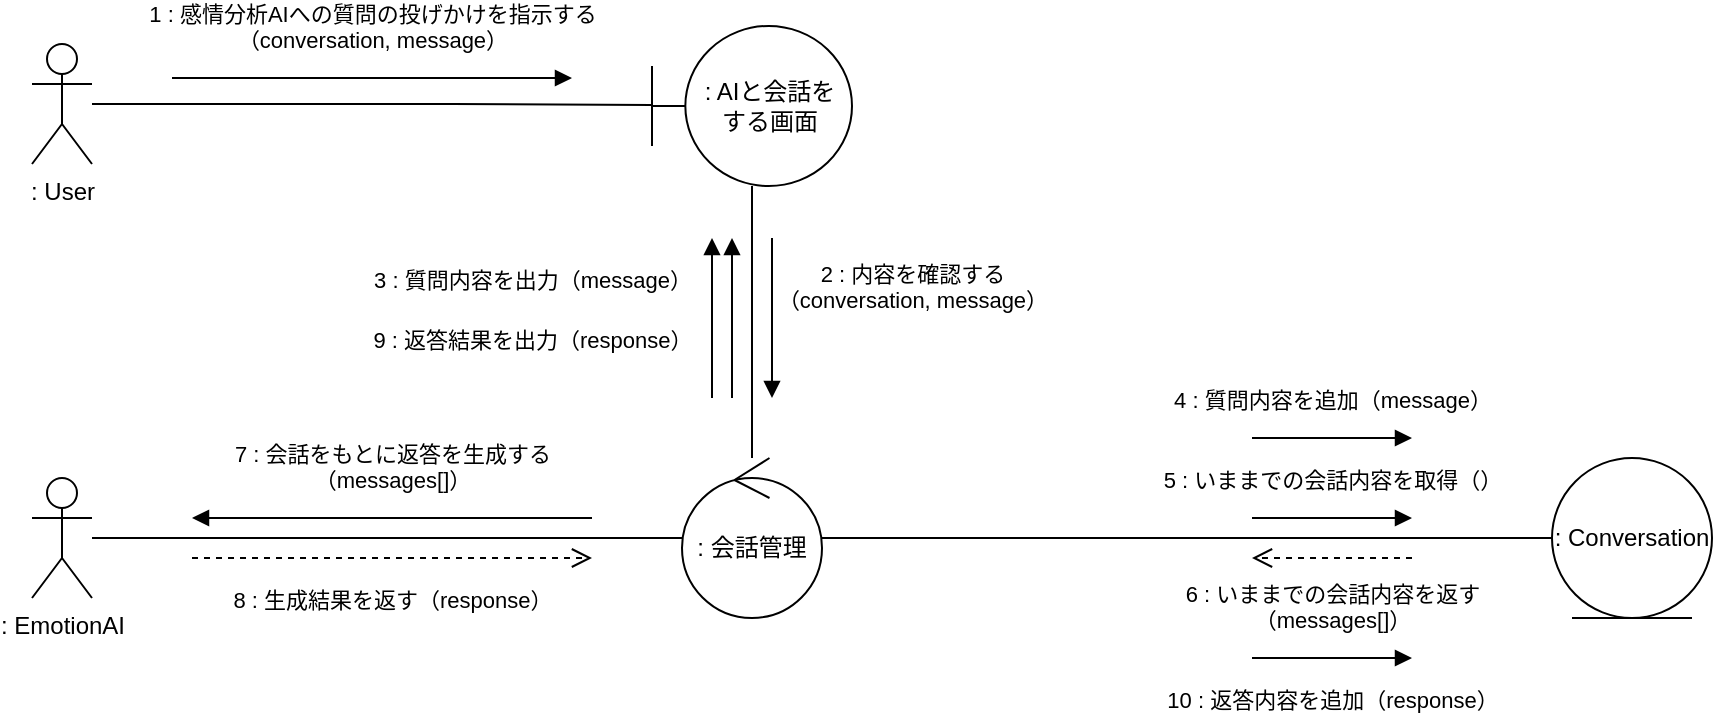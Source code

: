 <mxfile scale="5" border="10">
    <diagram id="mpP8sGz9FHktHrAXvyJB" name="ページ1">
        <mxGraphModel dx="1553" dy="1088" grid="1" gridSize="10" guides="1" tooltips="1" connect="1" arrows="1" fold="1" page="1" pageScale="1" pageWidth="1169" pageHeight="827" background="#ffffff" math="0" shadow="0">
            <root>
                <mxCell id="0"/>
                <mxCell id="1" parent="0"/>
                <mxCell id="52" style="edgeStyle=orthogonalEdgeStyle;html=1;entryX=-0.003;entryY=0.494;entryDx=0;entryDy=0;entryPerimeter=0;rounded=0;endArrow=none;endFill=0;" parent="1" source="48" target="50" edge="1">
                    <mxGeometry relative="1" as="geometry">
                        <Array as="points">
                            <mxPoint x="250" y="413"/>
                            <mxPoint x="250" y="413"/>
                        </Array>
                    </mxGeometry>
                </mxCell>
                <mxCell id="48" value=": User" style="shape=umlActor;verticalLabelPosition=bottom;verticalAlign=top;html=1;outlineConnect=0;" parent="1" vertex="1">
                    <mxGeometry x="40" y="383" width="30" height="60" as="geometry"/>
                </mxCell>
                <mxCell id="60" style="edgeStyle=orthogonalEdgeStyle;rounded=0;html=1;endArrow=none;endFill=0;" parent="1" source="50" target="59" edge="1">
                    <mxGeometry relative="1" as="geometry"/>
                </mxCell>
                <mxCell id="50" value=": AIと会話を&lt;br&gt;する画面" style="shape=umlBoundary;whiteSpace=wrap;html=1;" parent="1" vertex="1">
                    <mxGeometry x="350" y="374" width="100" height="80" as="geometry"/>
                </mxCell>
                <mxCell id="53" value="1 : 感情分析AIへの質問の投げかけを指示する&lt;br&gt;（conversation, message）" style="html=1;verticalAlign=bottom;endArrow=block;rounded=0;" parent="1" edge="1">
                    <mxGeometry y="10" width="80" relative="1" as="geometry">
                        <mxPoint x="110" y="400.0" as="sourcePoint"/>
                        <mxPoint x="310" y="400.0" as="targetPoint"/>
                        <mxPoint as="offset"/>
                    </mxGeometry>
                </mxCell>
                <mxCell id="93" style="edgeStyle=none;html=1;entryX=0;entryY=0.5;entryDx=0;entryDy=0;endArrow=none;endFill=0;" edge="1" parent="1" source="59" target="91">
                    <mxGeometry relative="1" as="geometry"/>
                </mxCell>
                <mxCell id="99" style="edgeStyle=none;html=1;rounded=0;endArrow=none;endFill=0;" edge="1" parent="1" source="59" target="98">
                    <mxGeometry relative="1" as="geometry"/>
                </mxCell>
                <mxCell id="59" value=": 会話管理" style="ellipse;shape=umlControl;whiteSpace=wrap;html=1;" parent="1" vertex="1">
                    <mxGeometry x="365" y="590" width="70" height="80" as="geometry"/>
                </mxCell>
                <mxCell id="61" value="2 : 内容を確認する&lt;br&gt;（conversation, message）" style="html=1;verticalAlign=bottom;endArrow=block;rounded=0;" parent="1" edge="1">
                    <mxGeometry y="70" width="80" relative="1" as="geometry">
                        <mxPoint x="410" y="480" as="sourcePoint"/>
                        <mxPoint x="410" y="560" as="targetPoint"/>
                        <mxPoint as="offset"/>
                    </mxGeometry>
                </mxCell>
                <mxCell id="91" value=": Conversation" style="ellipse;shape=umlEntity;whiteSpace=wrap;html=1;" vertex="1" parent="1">
                    <mxGeometry x="800" y="590" width="80" height="80" as="geometry"/>
                </mxCell>
                <mxCell id="92" value="9 : 返答結果を出力（response）" style="html=1;verticalAlign=bottom;endArrow=block;rounded=0;" edge="1" parent="1">
                    <mxGeometry x="-0.5" y="100" width="80" relative="1" as="geometry">
                        <mxPoint x="390" y="560" as="sourcePoint"/>
                        <mxPoint x="390" y="480" as="targetPoint"/>
                        <mxPoint as="offset"/>
                    </mxGeometry>
                </mxCell>
                <mxCell id="94" value="4 : 質問内容を追加（message）" style="html=1;verticalAlign=bottom;endArrow=block;rounded=0;" edge="1" parent="1">
                    <mxGeometry y="10" width="80" relative="1" as="geometry">
                        <mxPoint x="650" y="580" as="sourcePoint"/>
                        <mxPoint x="730" y="580" as="targetPoint"/>
                        <mxPoint as="offset"/>
                    </mxGeometry>
                </mxCell>
                <mxCell id="95" value="5 : いままでの会話内容を取得（）" style="html=1;verticalAlign=bottom;endArrow=block;rounded=0;" edge="1" parent="1">
                    <mxGeometry y="10" width="80" relative="1" as="geometry">
                        <mxPoint x="650" y="620.0" as="sourcePoint"/>
                        <mxPoint x="730" y="620.0" as="targetPoint"/>
                        <mxPoint as="offset"/>
                    </mxGeometry>
                </mxCell>
                <mxCell id="96" value="6 : いままでの会話内容を返す&lt;br&gt;（messages[]）" style="html=1;verticalAlign=bottom;endArrow=open;dashed=1;endSize=8;rounded=0;" edge="1" parent="1">
                    <mxGeometry y="40" relative="1" as="geometry">
                        <mxPoint x="730" y="640.0" as="sourcePoint"/>
                        <mxPoint x="650" y="640.0" as="targetPoint"/>
                        <mxPoint as="offset"/>
                    </mxGeometry>
                </mxCell>
                <mxCell id="98" value=": EmotionAI" style="shape=umlActor;verticalLabelPosition=bottom;verticalAlign=top;html=1;" vertex="1" parent="1">
                    <mxGeometry x="40" y="600" width="30" height="60" as="geometry"/>
                </mxCell>
                <mxCell id="100" value="7 : 会話をもとに返答を生成する&lt;br&gt;（messages[]）" style="html=1;verticalAlign=bottom;endArrow=block;rounded=0;" edge="1" parent="1">
                    <mxGeometry y="-10" width="80" relative="1" as="geometry">
                        <mxPoint x="320" y="620" as="sourcePoint"/>
                        <mxPoint x="120" y="620" as="targetPoint"/>
                        <mxPoint as="offset"/>
                    </mxGeometry>
                </mxCell>
                <mxCell id="101" value="8 : 生成結果を返す（response）" style="html=1;verticalAlign=bottom;endArrow=open;dashed=1;endSize=8;rounded=0;" edge="1" parent="1">
                    <mxGeometry y="-30" relative="1" as="geometry">
                        <mxPoint x="120" y="640" as="sourcePoint"/>
                        <mxPoint x="320" y="640" as="targetPoint"/>
                        <mxPoint as="offset"/>
                    </mxGeometry>
                </mxCell>
                <mxCell id="102" value="3 : 質問内容を出力（message）" style="html=1;verticalAlign=bottom;endArrow=block;rounded=0;" edge="1" parent="1">
                    <mxGeometry x="0.25" y="90" width="80" relative="1" as="geometry">
                        <mxPoint x="380" y="560" as="sourcePoint"/>
                        <mxPoint x="380" y="480" as="targetPoint"/>
                        <mxPoint as="offset"/>
                    </mxGeometry>
                </mxCell>
                <mxCell id="103" value="10 : 返答内容を追加（response）" style="html=1;verticalAlign=bottom;endArrow=block;rounded=0;" edge="1" parent="1">
                    <mxGeometry y="-30" width="80" relative="1" as="geometry">
                        <mxPoint x="650" y="690" as="sourcePoint"/>
                        <mxPoint x="730" y="690" as="targetPoint"/>
                        <mxPoint as="offset"/>
                    </mxGeometry>
                </mxCell>
            </root>
        </mxGraphModel>
    </diagram>
</mxfile>